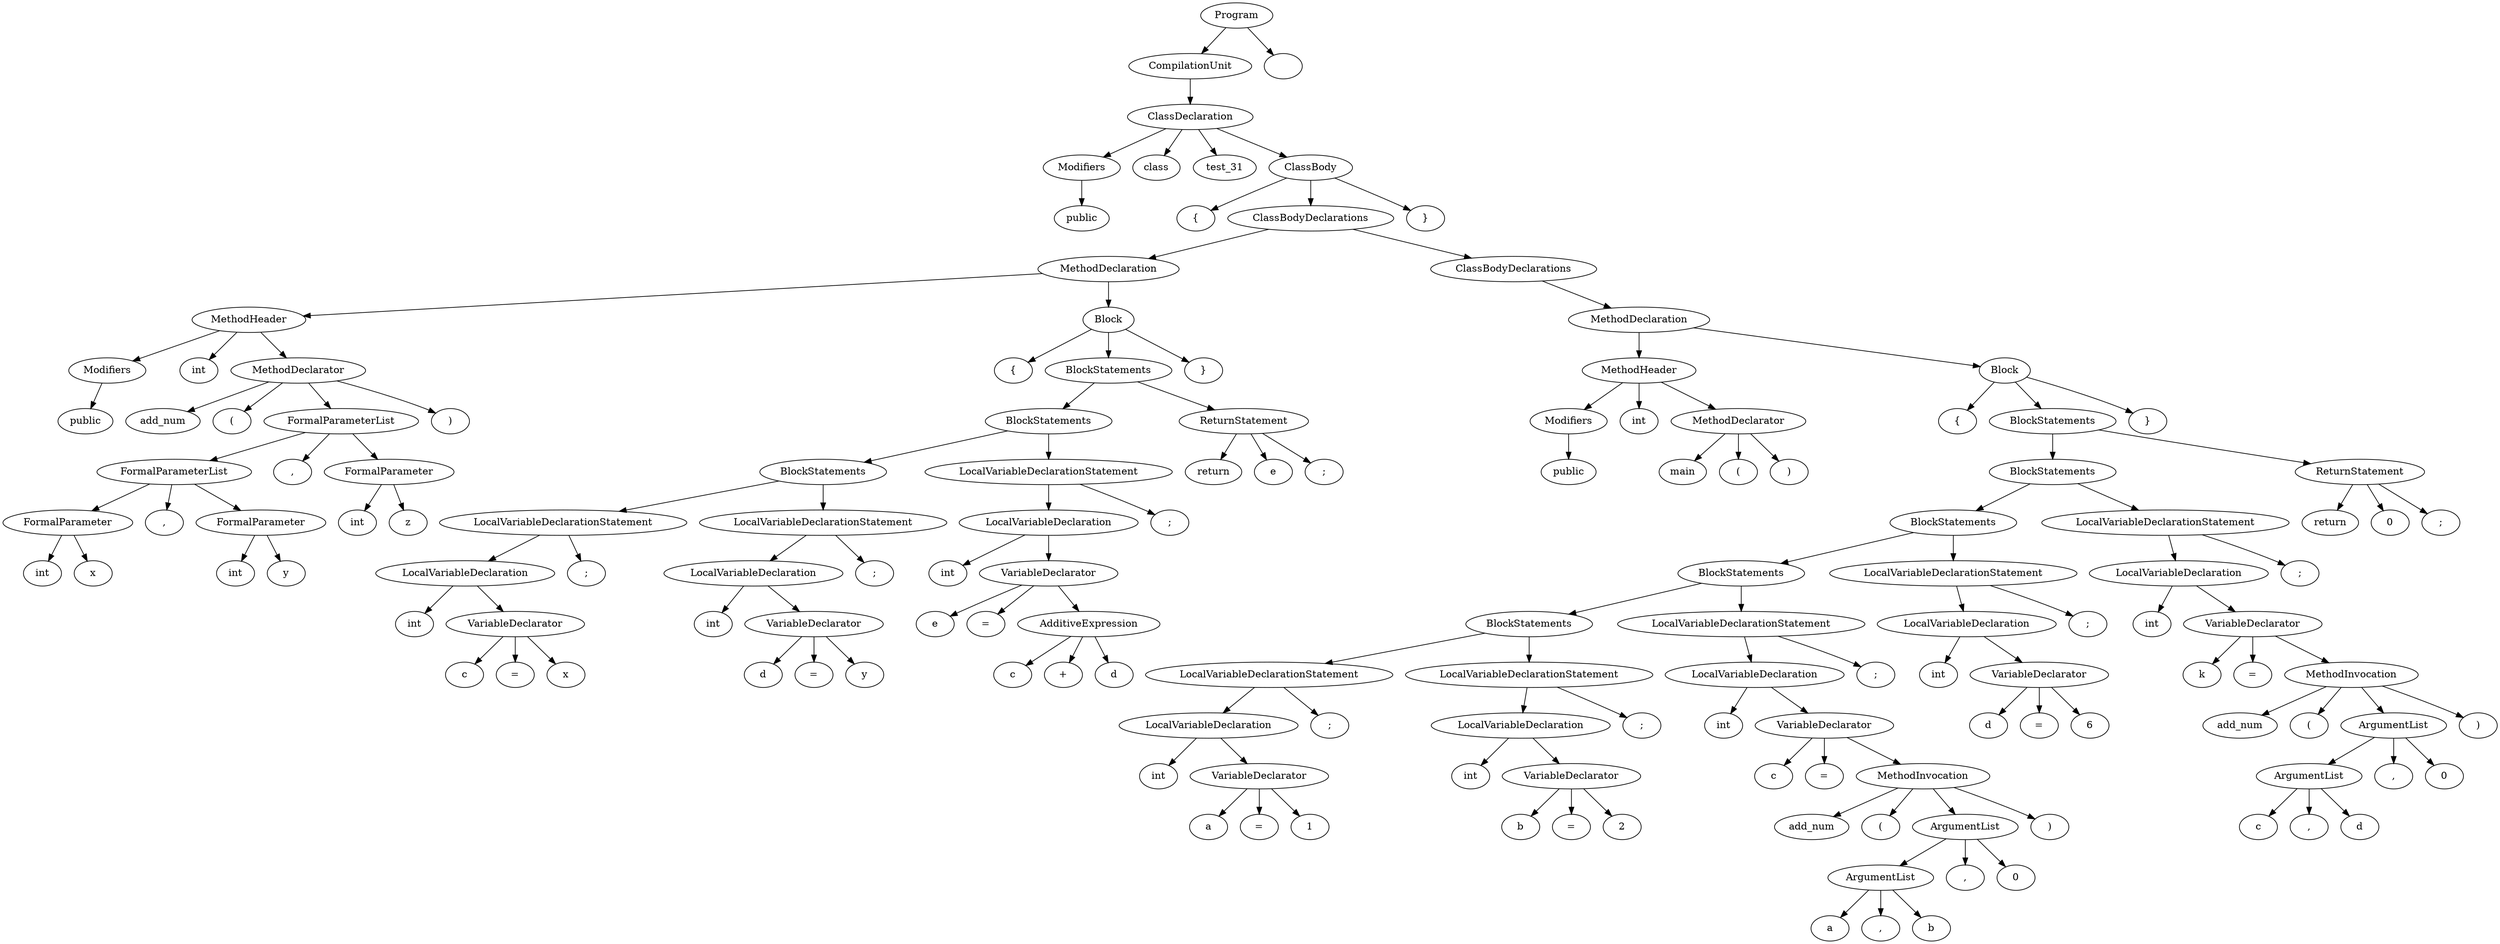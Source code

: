 digraph G {
n1 [label="public"]
n2 [label="Modifiers"]
n2->n1;
n3 [label="class"]
n4 [label="test_31"]
n5 [label="{"]
n6 [label="public"]
n7 [label="Modifiers"]
n7->n6;
n8 [label="int"]
n9 [label="add_num"]
n10 [label="("]
n11 [label="int"]
n12 [label="x"]
n13 [label="FormalParameter"]
n13->n12;
n13->n11;
n14 [label=","]
n15 [label="int"]
n16 [label="y"]
n17 [label="FormalParameter"]
n17->n16;
n17->n15;
n18 [label="FormalParameterList"]
n18->n17;
n18->n14;
n18->n13;
n19 [label=","]
n20 [label="int"]
n21 [label="z"]
n22 [label="FormalParameter"]
n22->n21;
n22->n20;
n23 [label="FormalParameterList"]
n23->n22;
n23->n19;
n23->n18;
n24 [label=")"]
n25 [label="MethodDeclarator"]
n25->n24;
n25->n23;
n25->n10;
n25->n9;
n26 [label="MethodHeader"]
n26->n25;
n26->n8;
n26->n7;
n27 [label="{"]
n28 [label="int"]
n29 [label="c"]
n30 [label="="]
n31 [label="x"]
n32 [label="VariableDeclarator"]
n32->n31;
n32->n30;
n32->n29;
n33 [label="LocalVariableDeclaration"]
n33->n32;
n33->n28;
n34 [label=";"]
n35 [label="LocalVariableDeclarationStatement"]
n35->n34;
n35->n33;
n36 [label="int"]
n37 [label="d"]
n38 [label="="]
n39 [label="y"]
n40 [label="VariableDeclarator"]
n40->n39;
n40->n38;
n40->n37;
n41 [label="LocalVariableDeclaration"]
n41->n40;
n41->n36;
n42 [label=";"]
n43 [label="LocalVariableDeclarationStatement"]
n43->n42;
n43->n41;
n44 [label="BlockStatements"]
n44->n43;
n44->n35;
n45 [label="int"]
n46 [label="e"]
n47 [label="="]
n48 [label="c"]
n49 [label="+"]
n50 [label="d"]
n51 [label="AdditiveExpression"]
n51->n50;
n51->n49;
n51->n48;
n52 [label="VariableDeclarator"]
n52->n51;
n52->n47;
n52->n46;
n53 [label="LocalVariableDeclaration"]
n53->n52;
n53->n45;
n54 [label=";"]
n55 [label="LocalVariableDeclarationStatement"]
n55->n54;
n55->n53;
n56 [label="BlockStatements"]
n56->n55;
n56->n44;
n57 [label="return"]
n58 [label="e"]
n59 [label=";"]
n60 [label="ReturnStatement"]
n60->n59;
n60->n58;
n60->n57;
n61 [label="BlockStatements"]
n61->n60;
n61->n56;
n62 [label="}"]
n63 [label="Block"]
n63->n62;
n63->n61;
n63->n27;
n64 [label="MethodDeclaration"]
n64->n63;
n64->n26;
n65 [label="public"]
n66 [label="Modifiers"]
n66->n65;
n67 [label="int"]
n68 [label="main"]
n69 [label="("]
n70 [label=")"]
n71 [label="MethodDeclarator"]
n71->n70;
n71->n69;
n71->n68;
n72 [label="MethodHeader"]
n72->n71;
n72->n67;
n72->n66;
n73 [label="{"]
n74 [label="int"]
n75 [label="a"]
n76 [label="="]
n77 [label="1"]
n78 [label="VariableDeclarator"]
n78->n77;
n78->n76;
n78->n75;
n79 [label="LocalVariableDeclaration"]
n79->n78;
n79->n74;
n80 [label=";"]
n81 [label="LocalVariableDeclarationStatement"]
n81->n80;
n81->n79;
n82 [label="int"]
n83 [label="b"]
n84 [label="="]
n85 [label="2"]
n86 [label="VariableDeclarator"]
n86->n85;
n86->n84;
n86->n83;
n87 [label="LocalVariableDeclaration"]
n87->n86;
n87->n82;
n88 [label=";"]
n89 [label="LocalVariableDeclarationStatement"]
n89->n88;
n89->n87;
n90 [label="BlockStatements"]
n90->n89;
n90->n81;
n91 [label="int"]
n92 [label="c"]
n93 [label="="]
n94 [label="add_num"]
n95 [label="("]
n96 [label="a"]
n97 [label=","]
n98 [label="b"]
n99 [label="ArgumentList"]
n99->n98;
n99->n97;
n99->n96;
n100 [label=","]
n101 [label="0"]
n102 [label="ArgumentList"]
n102->n101;
n102->n100;
n102->n99;
n103 [label=")"]
n104 [label="MethodInvocation"]
n104->n103;
n104->n102;
n104->n95;
n104->n94;
n105 [label="VariableDeclarator"]
n105->n104;
n105->n93;
n105->n92;
n106 [label="LocalVariableDeclaration"]
n106->n105;
n106->n91;
n107 [label=";"]
n108 [label="LocalVariableDeclarationStatement"]
n108->n107;
n108->n106;
n109 [label="BlockStatements"]
n109->n108;
n109->n90;
n110 [label="int"]
n111 [label="d"]
n112 [label="="]
n113 [label="6"]
n114 [label="VariableDeclarator"]
n114->n113;
n114->n112;
n114->n111;
n115 [label="LocalVariableDeclaration"]
n115->n114;
n115->n110;
n116 [label=";"]
n117 [label="LocalVariableDeclarationStatement"]
n117->n116;
n117->n115;
n118 [label="BlockStatements"]
n118->n117;
n118->n109;
n119 [label="int"]
n120 [label="k"]
n121 [label="="]
n122 [label="add_num"]
n123 [label="("]
n124 [label="c"]
n125 [label=","]
n126 [label="d"]
n127 [label="ArgumentList"]
n127->n126;
n127->n125;
n127->n124;
n128 [label=","]
n129 [label="0"]
n130 [label="ArgumentList"]
n130->n129;
n130->n128;
n130->n127;
n131 [label=")"]
n132 [label="MethodInvocation"]
n132->n131;
n132->n130;
n132->n123;
n132->n122;
n133 [label="VariableDeclarator"]
n133->n132;
n133->n121;
n133->n120;
n134 [label="LocalVariableDeclaration"]
n134->n133;
n134->n119;
n135 [label=";"]
n136 [label="LocalVariableDeclarationStatement"]
n136->n135;
n136->n134;
n137 [label="BlockStatements"]
n137->n136;
n137->n118;
n138 [label="return"]
n139 [label="0"]
n140 [label=";"]
n141 [label="ReturnStatement"]
n141->n140;
n141->n139;
n141->n138;
n142 [label="BlockStatements"]
n142->n141;
n142->n137;
n143 [label="}"]
n144 [label="Block"]
n144->n143;
n144->n142;
n144->n73;
n145 [label="MethodDeclaration"]
n145->n144;
n145->n72;
n146 [label="ClassBodyDeclarations"]
n146->n145;
n147 [label="ClassBodyDeclarations"]
n147->n146;
n147->n64;
n148 [label="}"]
n149 [label="ClassBody"]
n149->n148;
n149->n147;
n149->n5;
n150 [label="ClassDeclaration"]
n150->n149;
n150->n4;
n150->n3;
n150->n2;
n151 [label="CompilationUnit"]
n151->n150;
n152 [label="Program"]
n152->n153;
n152->n151;
n153 [label=""]
}
